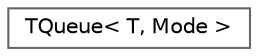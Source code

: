 digraph "Graphical Class Hierarchy"
{
 // INTERACTIVE_SVG=YES
 // LATEX_PDF_SIZE
  bgcolor="transparent";
  edge [fontname=Helvetica,fontsize=10,labelfontname=Helvetica,labelfontsize=10];
  node [fontname=Helvetica,fontsize=10,shape=box,height=0.2,width=0.4];
  rankdir="LR";
  Node0 [id="Node000000",label="TQueue\< T, Mode \>",height=0.2,width=0.4,color="grey40", fillcolor="white", style="filled",URL="$df/d83/classTQueue.html",tooltip="Template for queues."];
}
